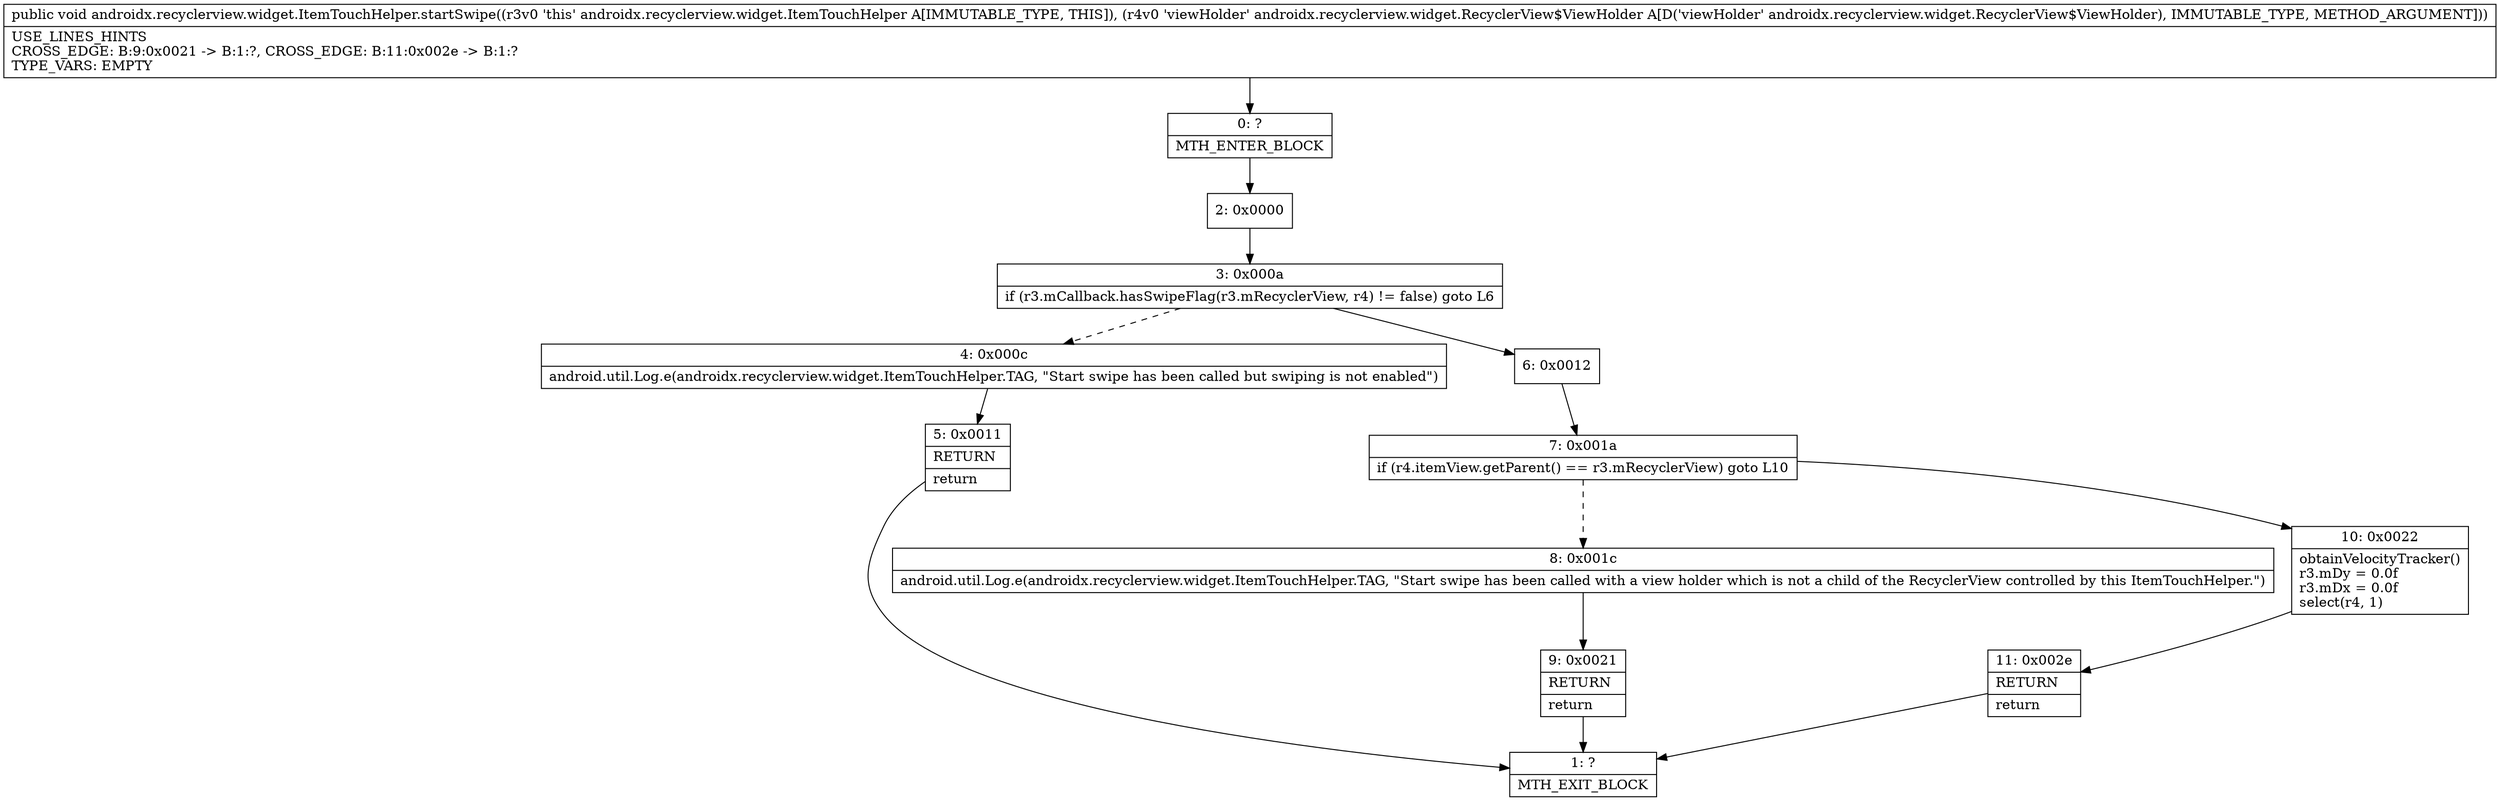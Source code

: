 digraph "CFG forandroidx.recyclerview.widget.ItemTouchHelper.startSwipe(Landroidx\/recyclerview\/widget\/RecyclerView$ViewHolder;)V" {
Node_0 [shape=record,label="{0\:\ ?|MTH_ENTER_BLOCK\l}"];
Node_2 [shape=record,label="{2\:\ 0x0000}"];
Node_3 [shape=record,label="{3\:\ 0x000a|if (r3.mCallback.hasSwipeFlag(r3.mRecyclerView, r4) != false) goto L6\l}"];
Node_4 [shape=record,label="{4\:\ 0x000c|android.util.Log.e(androidx.recyclerview.widget.ItemTouchHelper.TAG, \"Start swipe has been called but swiping is not enabled\")\l}"];
Node_5 [shape=record,label="{5\:\ 0x0011|RETURN\l|return\l}"];
Node_1 [shape=record,label="{1\:\ ?|MTH_EXIT_BLOCK\l}"];
Node_6 [shape=record,label="{6\:\ 0x0012}"];
Node_7 [shape=record,label="{7\:\ 0x001a|if (r4.itemView.getParent() == r3.mRecyclerView) goto L10\l}"];
Node_8 [shape=record,label="{8\:\ 0x001c|android.util.Log.e(androidx.recyclerview.widget.ItemTouchHelper.TAG, \"Start swipe has been called with a view holder which is not a child of the RecyclerView controlled by this ItemTouchHelper.\")\l}"];
Node_9 [shape=record,label="{9\:\ 0x0021|RETURN\l|return\l}"];
Node_10 [shape=record,label="{10\:\ 0x0022|obtainVelocityTracker()\lr3.mDy = 0.0f\lr3.mDx = 0.0f\lselect(r4, 1)\l}"];
Node_11 [shape=record,label="{11\:\ 0x002e|RETURN\l|return\l}"];
MethodNode[shape=record,label="{public void androidx.recyclerview.widget.ItemTouchHelper.startSwipe((r3v0 'this' androidx.recyclerview.widget.ItemTouchHelper A[IMMUTABLE_TYPE, THIS]), (r4v0 'viewHolder' androidx.recyclerview.widget.RecyclerView$ViewHolder A[D('viewHolder' androidx.recyclerview.widget.RecyclerView$ViewHolder), IMMUTABLE_TYPE, METHOD_ARGUMENT]))  | USE_LINES_HINTS\lCROSS_EDGE: B:9:0x0021 \-\> B:1:?, CROSS_EDGE: B:11:0x002e \-\> B:1:?\lTYPE_VARS: EMPTY\l}"];
MethodNode -> Node_0;Node_0 -> Node_2;
Node_2 -> Node_3;
Node_3 -> Node_4[style=dashed];
Node_3 -> Node_6;
Node_4 -> Node_5;
Node_5 -> Node_1;
Node_6 -> Node_7;
Node_7 -> Node_8[style=dashed];
Node_7 -> Node_10;
Node_8 -> Node_9;
Node_9 -> Node_1;
Node_10 -> Node_11;
Node_11 -> Node_1;
}

